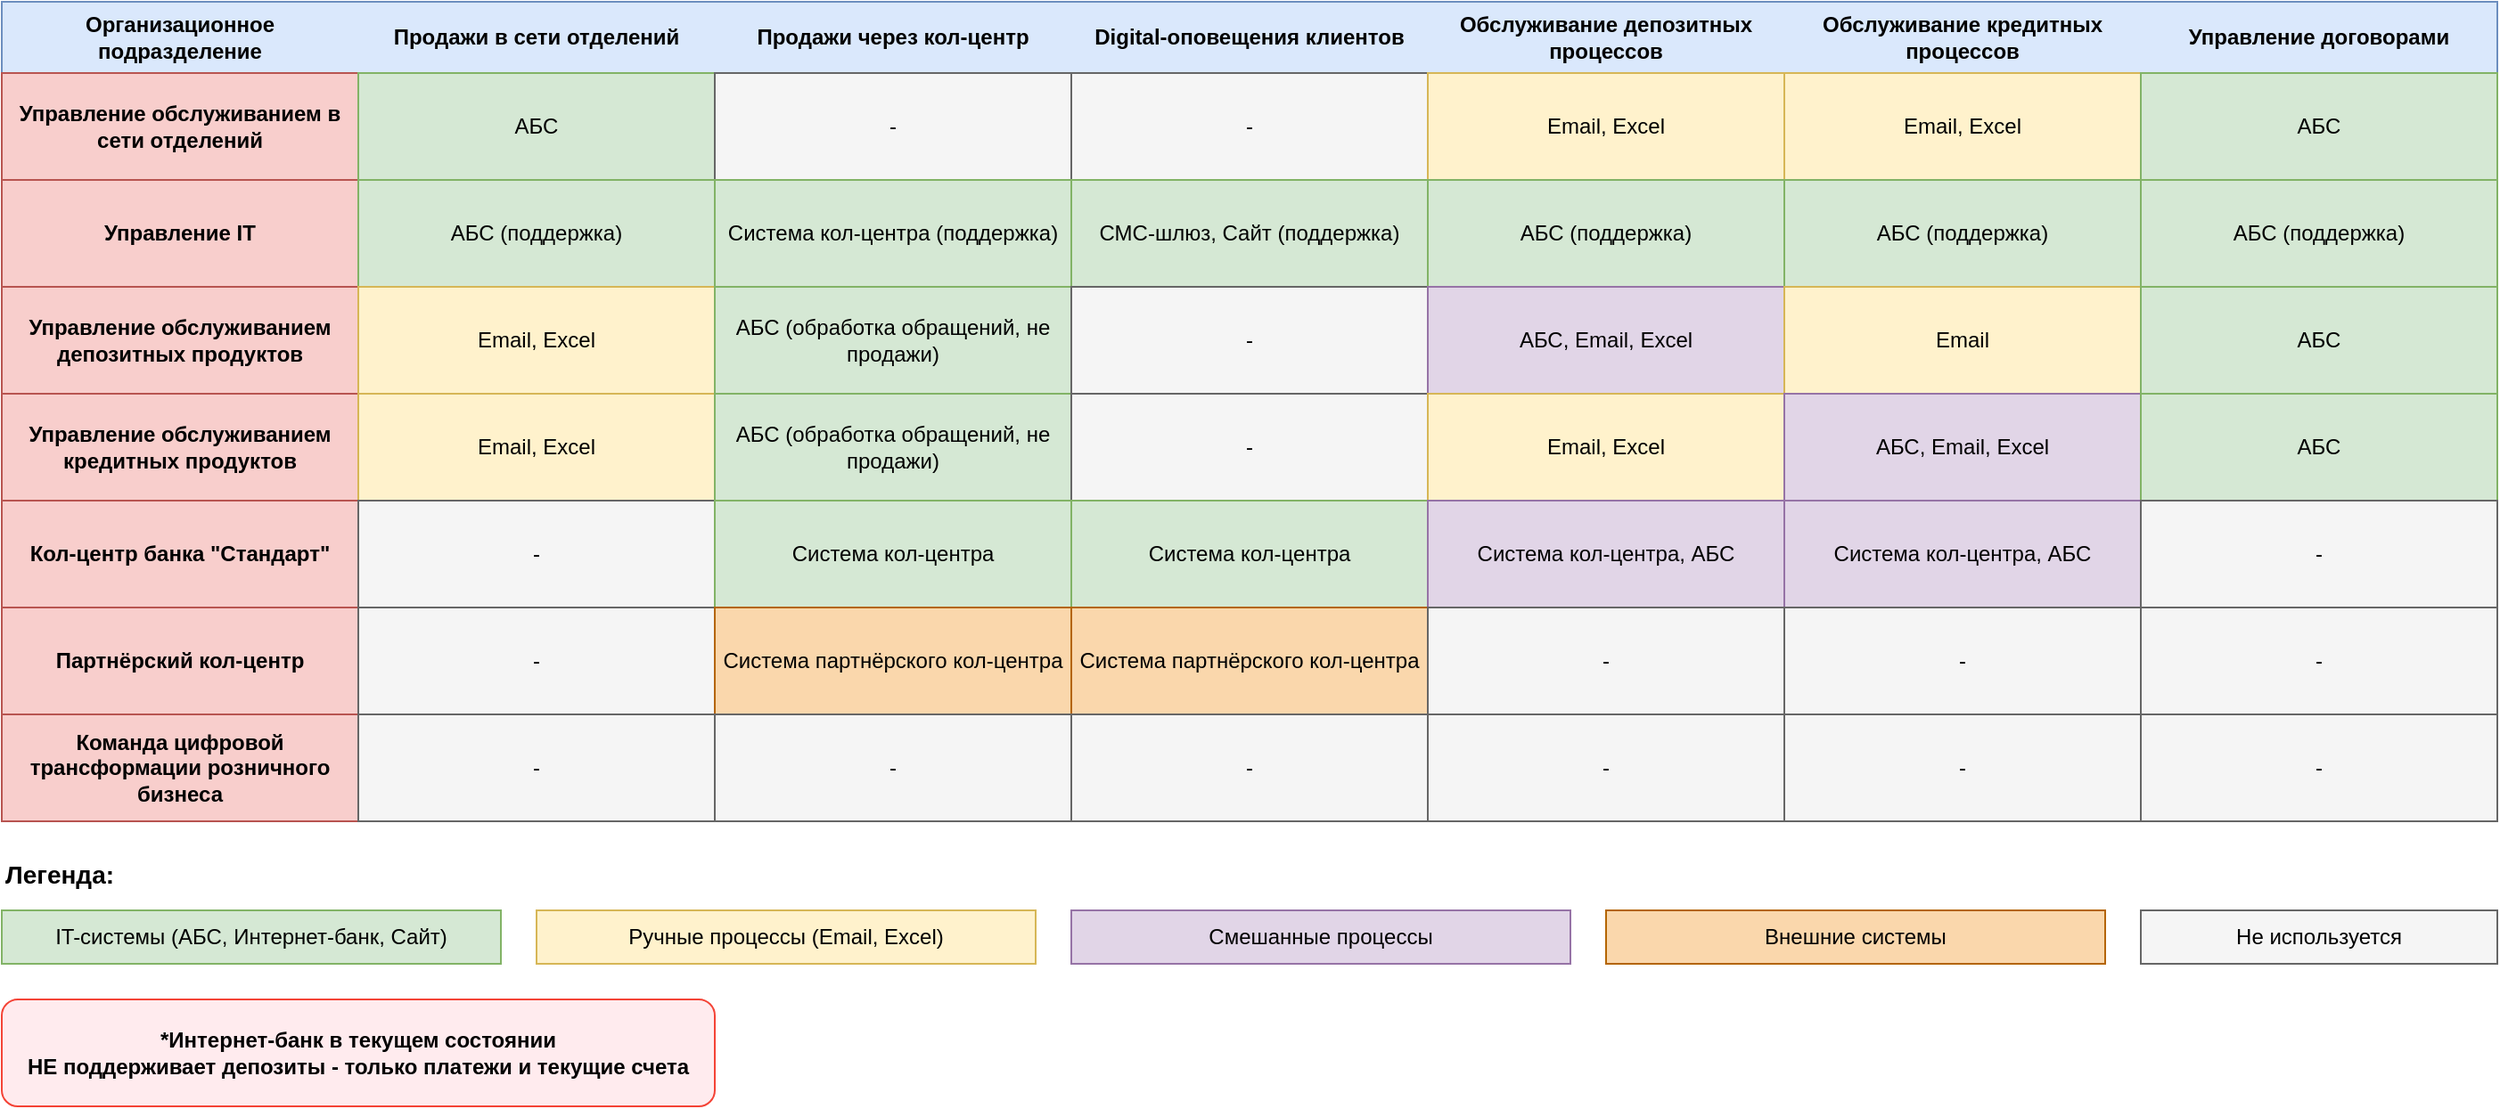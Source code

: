 <mxfile version="28.1.2">
  <diagram name="IT Landscape Matrix" id="landscape-matrix">
    <mxGraphModel dx="1864" dy="835" grid="1" gridSize="10" guides="1" tooltips="1" connect="1" arrows="1" fold="1" page="1" pageScale="1" pageWidth="1600" pageHeight="1200" math="0" shadow="0">
      <root>
        <mxCell id="0" />
        <mxCell id="1" parent="0" />
        <mxCell id="header-bg" value="" style="rounded=0;whiteSpace=wrap;html=1;fillColor=#dae8fc;strokeColor=#6c8ebf;" parent="1" vertex="1">
          <mxGeometry x="40" y="40" width="1400" height="40" as="geometry" />
        </mxCell>
        <mxCell id="header-org" value="Организационное подразделение" style="text;html=1;strokeColor=none;fillColor=none;align=center;verticalAlign=middle;whiteSpace=wrap;rounded=0;fontStyle=1;" parent="1" vertex="1">
          <mxGeometry x="40" y="50" width="200" height="20" as="geometry" />
        </mxCell>
        <mxCell id="header-sales-office" value="Продажи в сети отделений" style="text;html=1;strokeColor=none;fillColor=none;align=center;verticalAlign=middle;whiteSpace=wrap;rounded=0;fontStyle=1;" parent="1" vertex="1">
          <mxGeometry x="240" y="40" width="200" height="40" as="geometry" />
        </mxCell>
        <mxCell id="header-sales-call" value="Продажи через кол-центр" style="text;html=1;strokeColor=none;fillColor=none;align=center;verticalAlign=middle;whiteSpace=wrap;rounded=0;fontStyle=1;" parent="1" vertex="1">
          <mxGeometry x="440" y="40" width="200" height="40" as="geometry" />
        </mxCell>
        <mxCell id="header-digital" value="Digital-оповещения клиентов" style="text;html=1;strokeColor=none;fillColor=none;align=center;verticalAlign=middle;whiteSpace=wrap;rounded=0;fontStyle=1;" parent="1" vertex="1">
          <mxGeometry x="640" y="40" width="200" height="40" as="geometry" />
        </mxCell>
        <mxCell id="header-deposits" value="Обслуживание депозитных процессов" style="text;html=1;strokeColor=none;fillColor=none;align=center;verticalAlign=middle;whiteSpace=wrap;rounded=0;fontStyle=1;" parent="1" vertex="1">
          <mxGeometry x="840" y="40" width="200" height="40" as="geometry" />
        </mxCell>
        <mxCell id="header-credits" value="Обслуживание кредитных процессов" style="text;html=1;strokeColor=none;fillColor=none;align=center;verticalAlign=middle;whiteSpace=wrap;rounded=0;fontStyle=1;" parent="1" vertex="1">
          <mxGeometry x="1040" y="40" width="200" height="40" as="geometry" />
        </mxCell>
        <mxCell id="header-contracts" value="Управление договорами" style="text;html=1;strokeColor=none;fillColor=none;align=center;verticalAlign=middle;whiteSpace=wrap;rounded=0;fontStyle=1;" parent="1" vertex="1">
          <mxGeometry x="1240" y="40" width="200" height="40" as="geometry" />
        </mxCell>
        <mxCell id="row1-org" value="Управление обслуживанием в сети отделений" style="rounded=0;whiteSpace=wrap;html=1;fillColor=#f8cecc;strokeColor=#b85450;fontStyle=1;" parent="1" vertex="1">
          <mxGeometry x="40" y="80" width="200" height="60" as="geometry" />
        </mxCell>
        <mxCell id="row1-col1" value="АБС" style="rounded=0;whiteSpace=wrap;html=1;fillColor=#d5e8d4;strokeColor=#82b366;" parent="1" vertex="1">
          <mxGeometry x="240" y="80" width="200" height="60" as="geometry" />
        </mxCell>
        <mxCell id="row1-col2" value="-" style="rounded=0;whiteSpace=wrap;html=1;fillColor=#f5f5f5;strokeColor=#666666;" parent="1" vertex="1">
          <mxGeometry x="440" y="80" width="200" height="60" as="geometry" />
        </mxCell>
        <mxCell id="row1-col3" value="-" style="rounded=0;whiteSpace=wrap;html=1;fillColor=#f5f5f5;strokeColor=#666666;" parent="1" vertex="1">
          <mxGeometry x="640" y="80" width="200" height="60" as="geometry" />
        </mxCell>
        <mxCell id="row1-col4" value="Email, Excel" style="rounded=0;whiteSpace=wrap;html=1;fillColor=#fff2cc;strokeColor=#d6b656;" parent="1" vertex="1">
          <mxGeometry x="840" y="80" width="200" height="60" as="geometry" />
        </mxCell>
        <mxCell id="row1-col5" value="Email, Excel" style="rounded=0;whiteSpace=wrap;html=1;fillColor=#fff2cc;strokeColor=#d6b656;" parent="1" vertex="1">
          <mxGeometry x="1040" y="80" width="200" height="60" as="geometry" />
        </mxCell>
        <mxCell id="row1-col6" value="АБС" style="rounded=0;whiteSpace=wrap;html=1;fillColor=#d5e8d4;strokeColor=#82b366;" parent="1" vertex="1">
          <mxGeometry x="1240" y="80" width="200" height="60" as="geometry" />
        </mxCell>
        <mxCell id="row2-org" value="Управление IT" style="rounded=0;whiteSpace=wrap;html=1;fillColor=#f8cecc;strokeColor=#b85450;fontStyle=1;" parent="1" vertex="1">
          <mxGeometry x="40" y="140" width="200" height="60" as="geometry" />
        </mxCell>
        <mxCell id="row2-col1" value="АБС (поддержка)" style="rounded=0;whiteSpace=wrap;html=1;fillColor=#d5e8d4;strokeColor=#82b366;" parent="1" vertex="1">
          <mxGeometry x="240" y="140" width="200" height="60" as="geometry" />
        </mxCell>
        <mxCell id="row2-col2" value="Система кол-центра (поддержка)" style="rounded=0;whiteSpace=wrap;html=1;fillColor=#d5e8d4;strokeColor=#82b366;" parent="1" vertex="1">
          <mxGeometry x="440" y="140" width="200" height="60" as="geometry" />
        </mxCell>
        <mxCell id="row2-col3" value="СМС-шлюз, Сайт (поддержка)" style="rounded=0;whiteSpace=wrap;html=1;fillColor=#d5e8d4;strokeColor=#82b366;" parent="1" vertex="1">
          <mxGeometry x="640" y="140" width="200" height="60" as="geometry" />
        </mxCell>
        <mxCell id="row2-col4" value="АБС (поддержка)" style="rounded=0;whiteSpace=wrap;html=1;fillColor=#d5e8d4;strokeColor=#82b366;" parent="1" vertex="1">
          <mxGeometry x="840" y="140" width="200" height="60" as="geometry" />
        </mxCell>
        <mxCell id="row2-col5" value="АБС (поддержка)" style="rounded=0;whiteSpace=wrap;html=1;fillColor=#d5e8d4;strokeColor=#82b366;" parent="1" vertex="1">
          <mxGeometry x="1040" y="140" width="200" height="60" as="geometry" />
        </mxCell>
        <mxCell id="row2-col6" value="АБС (поддержка)" style="rounded=0;whiteSpace=wrap;html=1;fillColor=#d5e8d4;strokeColor=#82b366;" parent="1" vertex="1">
          <mxGeometry x="1240" y="140" width="200" height="60" as="geometry" />
        </mxCell>
        <mxCell id="row3-org" value="Управление обслуживанием депозитных продуктов" style="rounded=0;whiteSpace=wrap;html=1;fillColor=#f8cecc;strokeColor=#b85450;fontStyle=1;" parent="1" vertex="1">
          <mxGeometry x="40" y="200" width="200" height="60" as="geometry" />
        </mxCell>
        <mxCell id="row3-col1" value="Email, Excel" style="rounded=0;whiteSpace=wrap;html=1;fillColor=#fff2cc;strokeColor=#d6b656;" parent="1" vertex="1">
          <mxGeometry x="240" y="200" width="200" height="60" as="geometry" />
        </mxCell>
        <mxCell id="row3-col2" value="АБС (обработка обращений, не продажи)" style="rounded=0;whiteSpace=wrap;html=1;fillColor=#d5e8d4;strokeColor=#82b366;" parent="1" vertex="1">
          <mxGeometry x="440" y="200" width="200" height="60" as="geometry" />
        </mxCell>
        <mxCell id="row3-col3" value="-" style="rounded=0;whiteSpace=wrap;html=1;fillColor=#f5f5f5;strokeColor=#666666;" parent="1" vertex="1">
          <mxGeometry x="640" y="200" width="200" height="60" as="geometry" />
        </mxCell>
        <mxCell id="row3-col4" value="АБС, Email, Excel" style="rounded=0;whiteSpace=wrap;html=1;fillColor=#e1d5e7;strokeColor=#9673a6;" parent="1" vertex="1">
          <mxGeometry x="840" y="200" width="200" height="60" as="geometry" />
        </mxCell>
        <mxCell id="row3-col5" value="Email" style="rounded=0;whiteSpace=wrap;html=1;fillColor=#fff2cc;strokeColor=#d6b656;" parent="1" vertex="1">
          <mxGeometry x="1040" y="200" width="200" height="60" as="geometry" />
        </mxCell>
        <mxCell id="row3-col6" value="АБС" style="rounded=0;whiteSpace=wrap;html=1;fillColor=#d5e8d4;strokeColor=#82b366;" parent="1" vertex="1">
          <mxGeometry x="1240" y="200" width="200" height="60" as="geometry" />
        </mxCell>
        <mxCell id="row4-org" value="Управление обслуживанием кредитных продуктов" style="rounded=0;whiteSpace=wrap;html=1;fillColor=#f8cecc;strokeColor=#b85450;fontStyle=1;" parent="1" vertex="1">
          <mxGeometry x="40" y="260" width="200" height="60" as="geometry" />
        </mxCell>
        <mxCell id="row4-col1" value="Email, Excel" style="rounded=0;whiteSpace=wrap;html=1;fillColor=#fff2cc;strokeColor=#d6b656;" parent="1" vertex="1">
          <mxGeometry x="240" y="260" width="200" height="60" as="geometry" />
        </mxCell>
        <mxCell id="row4-col2" value="АБС (обработка обращений, не продажи)" style="rounded=0;whiteSpace=wrap;html=1;fillColor=#d5e8d4;strokeColor=#82b366;" parent="1" vertex="1">
          <mxGeometry x="440" y="260" width="200" height="60" as="geometry" />
        </mxCell>
        <mxCell id="row4-col3" value="-" style="rounded=0;whiteSpace=wrap;html=1;fillColor=#f5f5f5;strokeColor=#666666;" parent="1" vertex="1">
          <mxGeometry x="640" y="260" width="200" height="60" as="geometry" />
        </mxCell>
        <mxCell id="row4-col4" value="Email, Excel" style="rounded=0;whiteSpace=wrap;html=1;fillColor=#fff2cc;strokeColor=#d6b656;" parent="1" vertex="1">
          <mxGeometry x="840" y="260" width="200" height="60" as="geometry" />
        </mxCell>
        <mxCell id="row4-col5" value="АБС, Email, Excel" style="rounded=0;whiteSpace=wrap;html=1;fillColor=#e1d5e7;strokeColor=#9673a6;" parent="1" vertex="1">
          <mxGeometry x="1040" y="260" width="200" height="60" as="geometry" />
        </mxCell>
        <mxCell id="row4-col6" value="АБС" style="rounded=0;whiteSpace=wrap;html=1;fillColor=#d5e8d4;strokeColor=#82b366;" parent="1" vertex="1">
          <mxGeometry x="1240" y="260" width="200" height="60" as="geometry" />
        </mxCell>
        <mxCell id="row5-org" value="Кол-центр банка &quot;Стандарт&quot;" style="rounded=0;whiteSpace=wrap;html=1;fillColor=#f8cecc;strokeColor=#b85450;fontStyle=1;" parent="1" vertex="1">
          <mxGeometry x="40" y="320" width="200" height="60" as="geometry" />
        </mxCell>
        <mxCell id="row5-col1" value="-" style="rounded=0;whiteSpace=wrap;html=1;fillColor=#f5f5f5;strokeColor=#666666;" parent="1" vertex="1">
          <mxGeometry x="240" y="320" width="200" height="60" as="geometry" />
        </mxCell>
        <mxCell id="row5-col2" value="Система кол-центра" style="rounded=0;whiteSpace=wrap;html=1;fillColor=#d5e8d4;strokeColor=#82b366;" parent="1" vertex="1">
          <mxGeometry x="440" y="320" width="200" height="60" as="geometry" />
        </mxCell>
        <mxCell id="row5-col3" value="Система кол-центра" style="rounded=0;whiteSpace=wrap;html=1;fillColor=#d5e8d4;strokeColor=#82b366;" parent="1" vertex="1">
          <mxGeometry x="640" y="320" width="200" height="60" as="geometry" />
        </mxCell>
        <mxCell id="row5-col4" value="Система кол-центра, АБС" style="rounded=0;whiteSpace=wrap;html=1;fillColor=#e1d5e7;strokeColor=#9673a6;" parent="1" vertex="1">
          <mxGeometry x="840" y="320" width="200" height="60" as="geometry" />
        </mxCell>
        <mxCell id="row5-col5" value="Система кол-центра, АБС" style="rounded=0;whiteSpace=wrap;html=1;fillColor=#e1d5e7;strokeColor=#9673a6;" parent="1" vertex="1">
          <mxGeometry x="1040" y="320" width="200" height="60" as="geometry" />
        </mxCell>
        <mxCell id="row5-col6" value="-" style="rounded=0;whiteSpace=wrap;html=1;fillColor=#f5f5f5;strokeColor=#666666;" parent="1" vertex="1">
          <mxGeometry x="1240" y="320" width="200" height="60" as="geometry" />
        </mxCell>
        <mxCell id="row6-org" value="Партнёрский кол-центр" style="rounded=0;whiteSpace=wrap;html=1;fillColor=#f8cecc;strokeColor=#b85450;fontStyle=1;" parent="1" vertex="1">
          <mxGeometry x="40" y="380" width="200" height="60" as="geometry" />
        </mxCell>
        <mxCell id="row6-col1" value="-" style="rounded=0;whiteSpace=wrap;html=1;fillColor=#f5f5f5;strokeColor=#666666;" parent="1" vertex="1">
          <mxGeometry x="240" y="380" width="200" height="60" as="geometry" />
        </mxCell>
        <mxCell id="row6-col2" value="Система партнёрского кол-центра" style="rounded=0;whiteSpace=wrap;html=1;fillColor=#fad7ac;strokeColor=#b46504;" parent="1" vertex="1">
          <mxGeometry x="440" y="380" width="200" height="60" as="geometry" />
        </mxCell>
        <mxCell id="row6-col3" value="Система партнёрского кол-центра" style="rounded=0;whiteSpace=wrap;html=1;fillColor=#fad7ac;strokeColor=#b46504;" parent="1" vertex="1">
          <mxGeometry x="640" y="380" width="200" height="60" as="geometry" />
        </mxCell>
        <mxCell id="row6-col4" value="-" style="rounded=0;whiteSpace=wrap;html=1;fillColor=#f5f5f5;strokeColor=#666666;" parent="1" vertex="1">
          <mxGeometry x="840" y="380" width="200" height="60" as="geometry" />
        </mxCell>
        <mxCell id="row6-col5" value="-" style="rounded=0;whiteSpace=wrap;html=1;fillColor=#f5f5f5;strokeColor=#666666;" parent="1" vertex="1">
          <mxGeometry x="1040" y="380" width="200" height="60" as="geometry" />
        </mxCell>
        <mxCell id="row6-col6" value="-" style="rounded=0;whiteSpace=wrap;html=1;fillColor=#f5f5f5;strokeColor=#666666;" parent="1" vertex="1">
          <mxGeometry x="1240" y="380" width="200" height="60" as="geometry" />
        </mxCell>
        <mxCell id="row7-org" value="Команда цифровой трансформации розничного бизнеса" style="rounded=0;whiteSpace=wrap;html=1;fillColor=#f8cecc;strokeColor=#b85450;fontStyle=1;" parent="1" vertex="1">
          <mxGeometry x="40" y="440" width="200" height="60" as="geometry" />
        </mxCell>
        <mxCell id="row7-col1" value="-" style="rounded=0;whiteSpace=wrap;html=1;fillColor=#f5f5f5;strokeColor=#666666;" parent="1" vertex="1">
          <mxGeometry x="240" y="440" width="200" height="60" as="geometry" />
        </mxCell>
        <mxCell id="row7-col2" value="-" style="rounded=0;whiteSpace=wrap;html=1;fillColor=#f5f5f5;strokeColor=#666666;" parent="1" vertex="1">
          <mxGeometry x="440" y="440" width="200" height="60" as="geometry" />
        </mxCell>
        <mxCell id="row7-col3" value="-" style="rounded=0;whiteSpace=wrap;html=1;fillColor=#f5f5f5;strokeColor=#666666;" parent="1" vertex="1">
          <mxGeometry x="640" y="440" width="200" height="60" as="geometry" />
        </mxCell>
        <mxCell id="row7-col4" value="-" style="rounded=0;whiteSpace=wrap;html=1;fillColor=#f5f5f5;strokeColor=#666666;" parent="1" vertex="1">
          <mxGeometry x="840" y="440" width="200" height="60" as="geometry" />
        </mxCell>
        <mxCell id="row7-col5" value="-" style="rounded=0;whiteSpace=wrap;html=1;fillColor=#f5f5f5;strokeColor=#666666;" parent="1" vertex="1">
          <mxGeometry x="1040" y="440" width="200" height="60" as="geometry" />
        </mxCell>
        <mxCell id="row7-col6" value="-" style="rounded=0;whiteSpace=wrap;html=1;fillColor=#f5f5f5;strokeColor=#666666;" parent="1" vertex="1">
          <mxGeometry x="1240" y="440" width="200" height="60" as="geometry" />
        </mxCell>
        <mxCell id="legend-title" value="Легенда:" style="text;html=1;strokeColor=none;fillColor=none;align=left;verticalAlign=middle;whiteSpace=wrap;rounded=0;fontStyle=1;fontSize=14;" parent="1" vertex="1">
          <mxGeometry x="40" y="520" width="100" height="20" as="geometry" />
        </mxCell>
        <mxCell id="legend-systems" value="IT-системы (АБС, Интернет-банк, Сайт)" style="rounded=0;whiteSpace=wrap;html=1;fillColor=#d5e8d4;strokeColor=#82b366;" parent="1" vertex="1">
          <mxGeometry x="40" y="550" width="280" height="30" as="geometry" />
        </mxCell>
        <mxCell id="legend-manual" value="Ручные процессы (Email, Excel)" style="rounded=0;whiteSpace=wrap;html=1;fillColor=#fff2cc;strokeColor=#d6b656;" parent="1" vertex="1">
          <mxGeometry x="340" y="550" width="280" height="30" as="geometry" />
        </mxCell>
        <mxCell id="legend-complex" value="Смешанные процессы" style="rounded=0;whiteSpace=wrap;html=1;fillColor=#e1d5e7;strokeColor=#9673a6;" parent="1" vertex="1">
          <mxGeometry x="640" y="550" width="280" height="30" as="geometry" />
        </mxCell>
        <mxCell id="legend-external" value="Внешние системы" style="rounded=0;whiteSpace=wrap;html=1;fillColor=#fad7ac;strokeColor=#b46504;" parent="1" vertex="1">
          <mxGeometry x="940" y="550" width="280" height="30" as="geometry" />
        </mxCell>
        <mxCell id="legend-none" value="Не используется" style="rounded=0;whiteSpace=wrap;html=1;fillColor=#f5f5f5;strokeColor=#666666;" parent="1" vertex="1">
          <mxGeometry x="1240" y="550" width="200" height="30" as="geometry" />
        </mxCell>
        <mxCell id="important-note" value="*Интернет-банк в текущем состоянии&lt;br&gt;НЕ поддерживает депозиты - только платежи и текущие счета" style="rounded=1;whiteSpace=wrap;html=1;fillColor=#ffebee;strokeColor=#f44336;fontStyle=1;fontSize=12;" parent="1" vertex="1">
          <mxGeometry x="40" y="600" width="400" height="60" as="geometry" />
        </mxCell>
      </root>
    </mxGraphModel>
  </diagram>
</mxfile>
